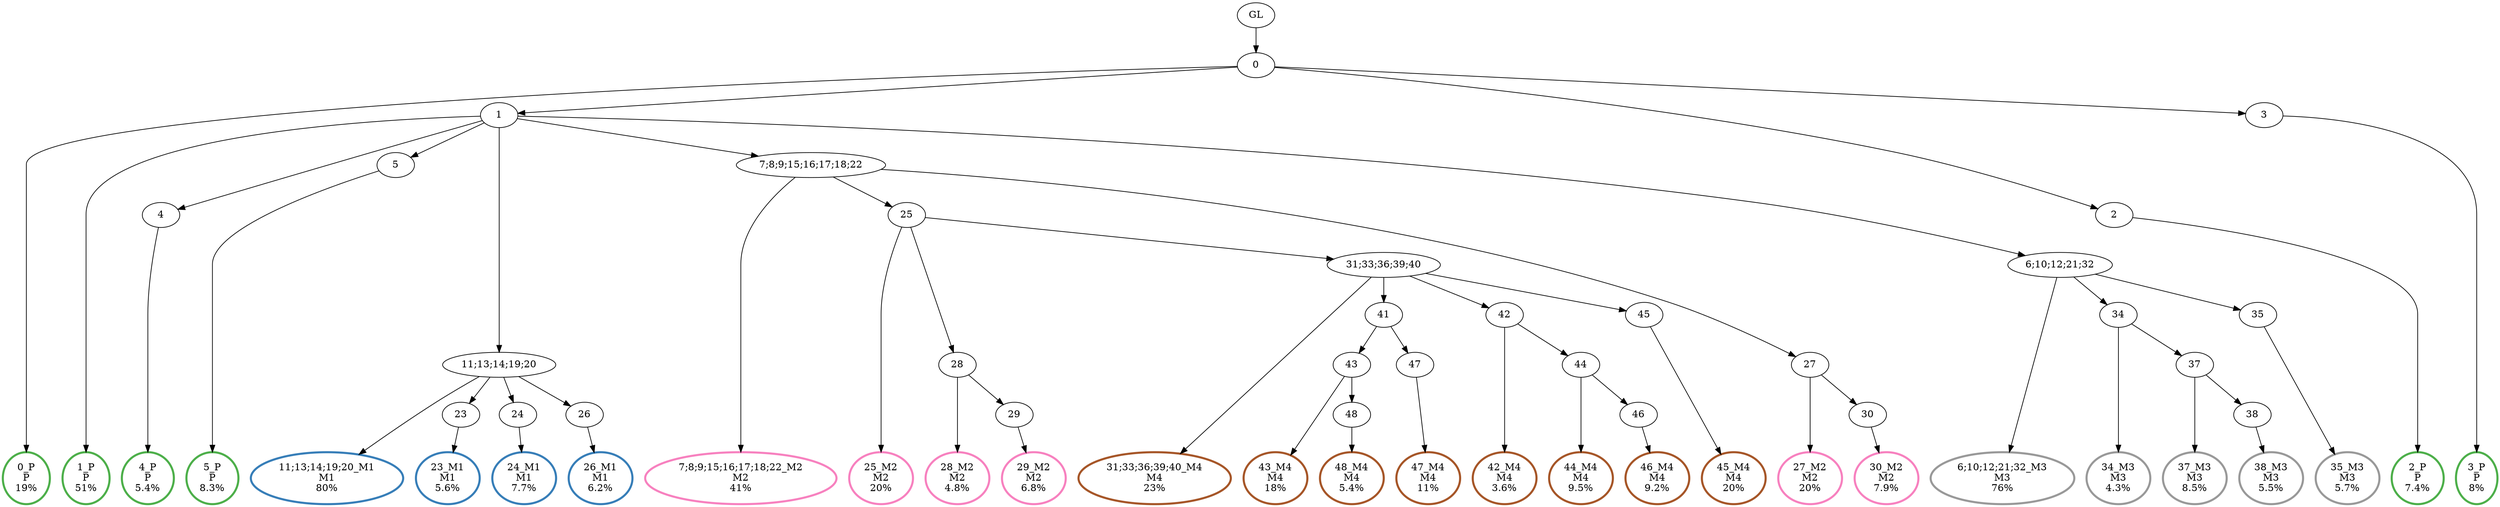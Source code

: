 digraph T {
	{
		rank=same
		57 [penwidth=3,colorscheme=set19,color=3,label="0_P\nP\n19%"]
		55 [penwidth=3,colorscheme=set19,color=3,label="1_P\nP\n51%"]
		53 [penwidth=3,colorscheme=set19,color=3,label="4_P\nP\n5.4%"]
		51 [penwidth=3,colorscheme=set19,color=3,label="5_P\nP\n8.3%"]
		49 [penwidth=3,colorscheme=set19,color=3,label="2_P\nP\n7.4%"]
		47 [penwidth=3,colorscheme=set19,color=3,label="3_P\nP\n8%"]
		45 [penwidth=3,colorscheme=set19,color=2,label="11;13;14;19;20_M1\nM1\n80%"]
		43 [penwidth=3,colorscheme=set19,color=2,label="23_M1\nM1\n5.6%"]
		41 [penwidth=3,colorscheme=set19,color=2,label="24_M1\nM1\n7.7%"]
		39 [penwidth=3,colorscheme=set19,color=2,label="26_M1\nM1\n6.2%"]
		37 [penwidth=3,colorscheme=set19,color=8,label="7;8;9;15;16;17;18;22_M2\nM2\n41%"]
		35 [penwidth=3,colorscheme=set19,color=8,label="25_M2\nM2\n20%"]
		33 [penwidth=3,colorscheme=set19,color=8,label="28_M2\nM2\n4.8%"]
		31 [penwidth=3,colorscheme=set19,color=8,label="29_M2\nM2\n6.8%"]
		29 [penwidth=3,colorscheme=set19,color=8,label="27_M2\nM2\n20%"]
		27 [penwidth=3,colorscheme=set19,color=8,label="30_M2\nM2\n7.9%"]
		25 [penwidth=3,colorscheme=set19,color=9,label="6;10;12;21;32_M3\nM3\n76%"]
		23 [penwidth=3,colorscheme=set19,color=9,label="34_M3\nM3\n4.3%"]
		21 [penwidth=3,colorscheme=set19,color=9,label="37_M3\nM3\n8.5%"]
		19 [penwidth=3,colorscheme=set19,color=9,label="38_M3\nM3\n5.5%"]
		17 [penwidth=3,colorscheme=set19,color=9,label="35_M3\nM3\n5.7%"]
		15 [penwidth=3,colorscheme=set19,color=7,label="31;33;36;39;40_M4\nM4\n23%"]
		12 [penwidth=3,colorscheme=set19,color=7,label="43_M4\nM4\n18%"]
		10 [penwidth=3,colorscheme=set19,color=7,label="48_M4\nM4\n5.4%"]
		8 [penwidth=3,colorscheme=set19,color=7,label="47_M4\nM4\n11%"]
		6 [penwidth=3,colorscheme=set19,color=7,label="42_M4\nM4\n3.6%"]
		4 [penwidth=3,colorscheme=set19,color=7,label="44_M4\nM4\n9.5%"]
		2 [penwidth=3,colorscheme=set19,color=7,label="46_M4\nM4\n9.2%"]
		0 [penwidth=3,colorscheme=set19,color=7,label="45_M4\nM4\n20%"]
	}
	59 [label="GL"]
	58 [label="0"]
	56 [label="1"]
	54 [label="4"]
	52 [label="5"]
	50 [label="2"]
	48 [label="3"]
	46 [label="11;13;14;19;20"]
	44 [label="23"]
	42 [label="24"]
	40 [label="26"]
	38 [label="7;8;9;15;16;17;18;22"]
	36 [label="25"]
	34 [label="28"]
	32 [label="29"]
	30 [label="27"]
	28 [label="30"]
	26 [label="6;10;12;21;32"]
	24 [label="34"]
	22 [label="37"]
	20 [label="38"]
	18 [label="35"]
	16 [label="31;33;36;39;40"]
	14 [label="41"]
	13 [label="43"]
	11 [label="48"]
	9 [label="47"]
	7 [label="42"]
	5 [label="44"]
	3 [label="46"]
	1 [label="45"]
	59 -> 58
	58 -> 57
	58 -> 56
	58 -> 50
	58 -> 48
	56 -> 55
	56 -> 54
	56 -> 52
	56 -> 46
	56 -> 38
	56 -> 26
	54 -> 53
	52 -> 51
	50 -> 49
	48 -> 47
	46 -> 45
	46 -> 44
	46 -> 42
	46 -> 40
	44 -> 43
	42 -> 41
	40 -> 39
	38 -> 37
	38 -> 36
	38 -> 30
	36 -> 35
	36 -> 34
	36 -> 16
	34 -> 33
	34 -> 32
	32 -> 31
	30 -> 29
	30 -> 28
	28 -> 27
	26 -> 25
	26 -> 24
	26 -> 18
	24 -> 23
	24 -> 22
	22 -> 21
	22 -> 20
	20 -> 19
	18 -> 17
	16 -> 15
	16 -> 14
	16 -> 7
	16 -> 1
	14 -> 13
	14 -> 9
	13 -> 12
	13 -> 11
	11 -> 10
	9 -> 8
	7 -> 6
	7 -> 5
	5 -> 4
	5 -> 3
	3 -> 2
	1 -> 0
}
